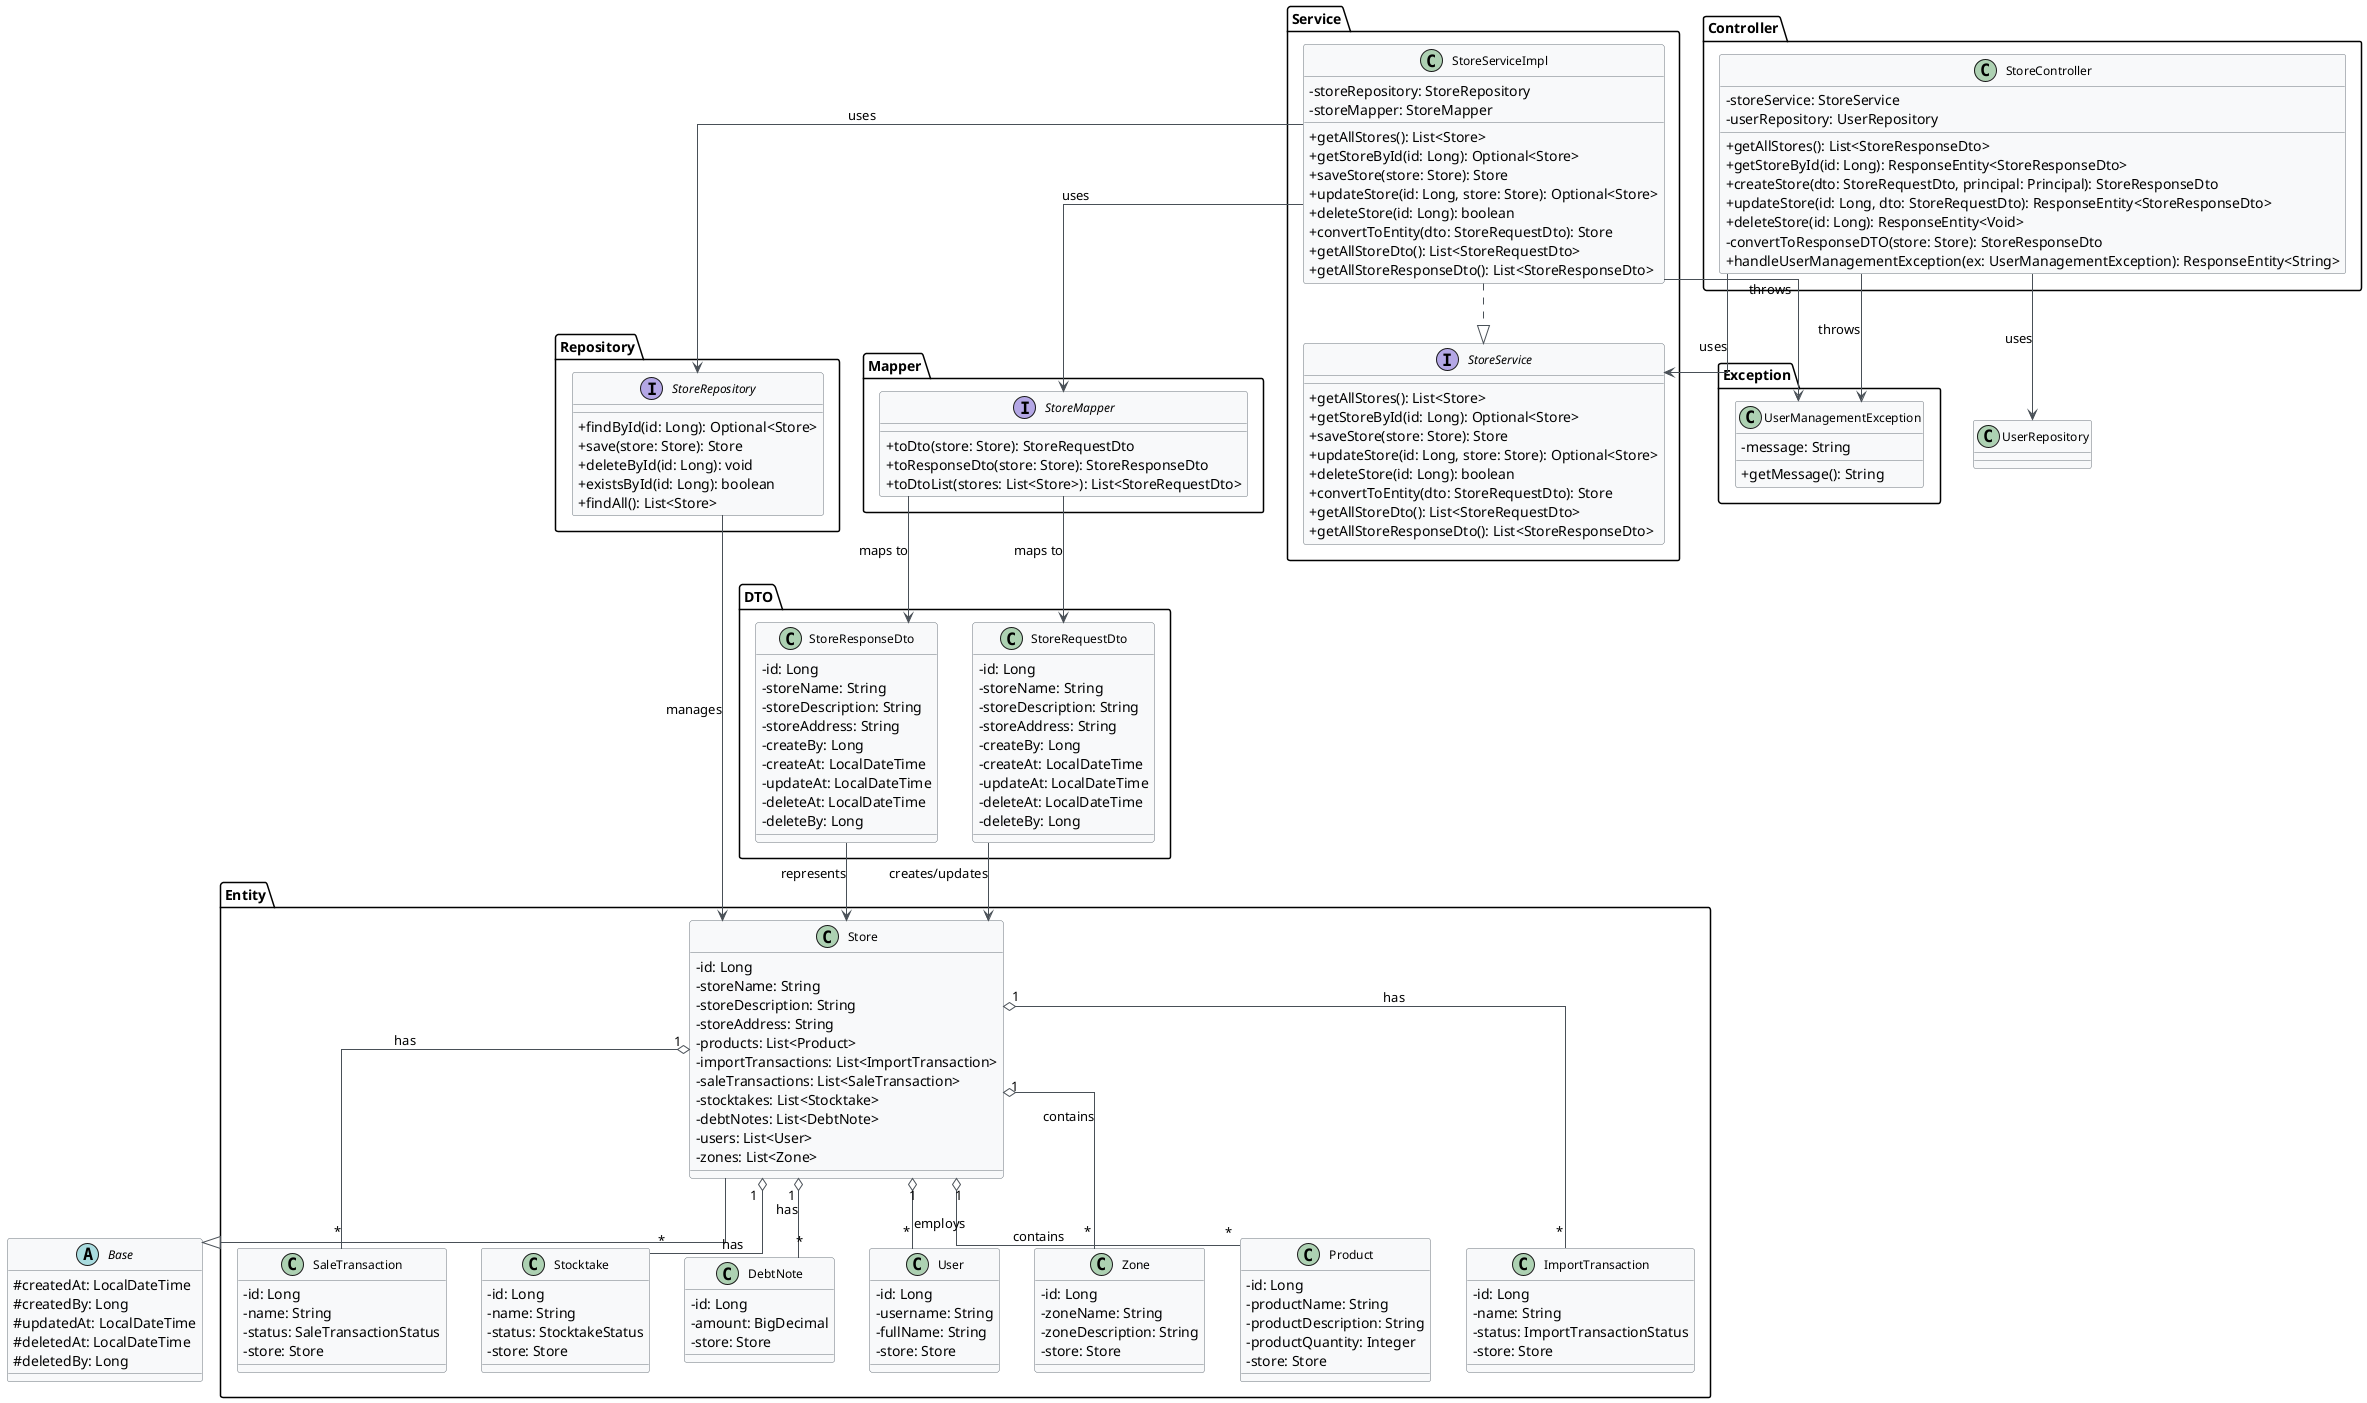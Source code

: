 @startuml Store_Class_Diagram
skinparam classAttributeIconSize 0
skinparam linetype ortho
skinparam classFontSize 12
skinparam classFontName Arial
skinparam backgroundColor white
skinparam classBackgroundColor #F8F9FA
skinparam classBorderColor #6C757D
skinparam arrowColor #495057

' ======================== Base Class ========================
abstract class Base {
    #createdAt: LocalDateTime
    #createdBy: Long
    #updatedAt: LocalDateTime
    #deletedAt: LocalDateTime
    #deletedBy: Long
}

' ======================== DTO Package ========================
package "DTO" {
    class StoreRequestDto {
        - id: Long
        - storeName: String
        - storeDescription: String
        - storeAddress: String
        - createBy: Long
        - createAt: LocalDateTime
        - updateAt: LocalDateTime
        - deleteAt: LocalDateTime
        - deleteBy: Long
    }

    class StoreResponseDto {
        - id: Long
        - storeName: String
        - storeDescription: String
        - storeAddress: String
        - createBy: Long
        - createAt: LocalDateTime
        - updateAt: LocalDateTime
        - deleteAt: LocalDateTime
        - deleteBy: Long
    }
}

' ======================== Service Package ========================
package "Service" {
    interface StoreService {
        +getAllStores(): List<Store>
        +getStoreById(id: Long): Optional<Store>
        +saveStore(store: Store): Store
        +updateStore(id: Long, store: Store): Optional<Store>
        +deleteStore(id: Long): boolean
        +convertToEntity(dto: StoreRequestDto): Store
        +getAllStoreDto(): List<StoreRequestDto>
        +getAllStoreResponseDto(): List<StoreResponseDto>
    }

    class StoreServiceImpl {
        -storeRepository: StoreRepository
        -storeMapper: StoreMapper
        +getAllStores(): List<Store>
        +getStoreById(id: Long): Optional<Store>
        +saveStore(store: Store): Store
        +updateStore(id: Long, store: Store): Optional<Store>
        +deleteStore(id: Long): boolean
        +convertToEntity(dto: StoreRequestDto): Store
        +getAllStoreDto(): List<StoreRequestDto>
        +getAllStoreResponseDto(): List<StoreResponseDto>
    }
}

' ======================== Repository Package ========================
package "Repository" {
    interface StoreRepository {
        +findById(id: Long): Optional<Store>
        +save(store: Store): Store
        +deleteById(id: Long): void
        +existsById(id: Long): boolean
        +findAll(): List<Store>
    }
}

' ======================== Controller Package ========================
package "Controller" {
    class StoreController {
        -storeService: StoreService
        -userRepository: UserRepository
        +getAllStores(): List<StoreResponseDto>
        +getStoreById(id: Long): ResponseEntity<StoreResponseDto>
        +createStore(dto: StoreRequestDto, principal: Principal): StoreResponseDto
        +updateStore(id: Long, dto: StoreRequestDto): ResponseEntity<StoreResponseDto>
        +deleteStore(id: Long): ResponseEntity<Void>
        -convertToResponseDTO(store: Store): StoreResponseDto
        +handleUserManagementException(ex: UserManagementException): ResponseEntity<String>
    }
}

' ======================== Mapper Package ========================
package "Mapper" {
    interface StoreMapper {
        +toDto(store: Store): StoreRequestDto
        +toResponseDto(store: Store): StoreResponseDto
        +toDtoList(stores: List<Store>): List<StoreRequestDto>
    }
}

' ======================== Entity Package ========================
package "Entity" {
    class Store {
        - id: Long
        - storeName: String
        - storeDescription: String
        - storeAddress: String
        - products: List<Product>
        - importTransactions: List<ImportTransaction>
        - saleTransactions: List<SaleTransaction>
        - stocktakes: List<Stocktake>
        - debtNotes: List<DebtNote>
        - users: List<User>
        - zones: List<Zone>
    }

    class Product {
        - id: Long
        - productName: String
        - productDescription: String
        - productQuantity: Integer
        - store: Store
    }

    class ImportTransaction {
        - id: Long
        - name: String
        - status: ImportTransactionStatus
        - store: Store
    }

    class SaleTransaction {
        - id: Long
        - name: String
        - status: SaleTransactionStatus
        - store: Store
    }

    class Stocktake {
        - id: Long
        - name: String
        - status: StocktakeStatus
        - store: Store
    }

    class DebtNote {
        - id: Long
        - amount: BigDecimal
        - store: Store
    }

    class User {
        - id: Long
        - username: String
        - fullName: String
        - store: Store
    }

    class Zone {
        - id: Long
        - zoneName: String
        - zoneDescription: String
        - store: Store
    }
}

' ======================== Exception Package ========================
package "Exception" {
    class UserManagementException {
        -message: String
        +getMessage(): String
    }
}

' ======================== Relationships ========================
' Inheritance
Store --|> Base

' Service Implementation
StoreServiceImpl ..|> StoreService

' Controller Dependencies
StoreController --> StoreService : uses
StoreController --> UserRepository : uses

' Service Dependencies
StoreServiceImpl --> StoreRepository : uses
StoreServiceImpl --> StoreMapper : uses

' Repository Dependencies
StoreRepository --> Store : manages

' Mapper Dependencies
StoreMapper --> StoreRequestDto : maps to
StoreMapper --> StoreResponseDto : maps to

' Entity Relationships
Store "1" o-- "*" Product : contains
Store "1" o-- "*" ImportTransaction : has
Store "1" o-- "*" SaleTransaction : has
Store "1" o-- "*" Stocktake : has
Store "1" o-- "*" DebtNote : has
Store "1" o-- "*" User : employs
Store "1" o-- "*" Zone : contains

' DTO Relationships
StoreRequestDto --> Store : creates/updates
StoreResponseDto --> Store : represents

' Exception Handling
StoreController --> UserManagementException : throws
StoreServiceImpl --> UserManagementException : throws

@enduml







